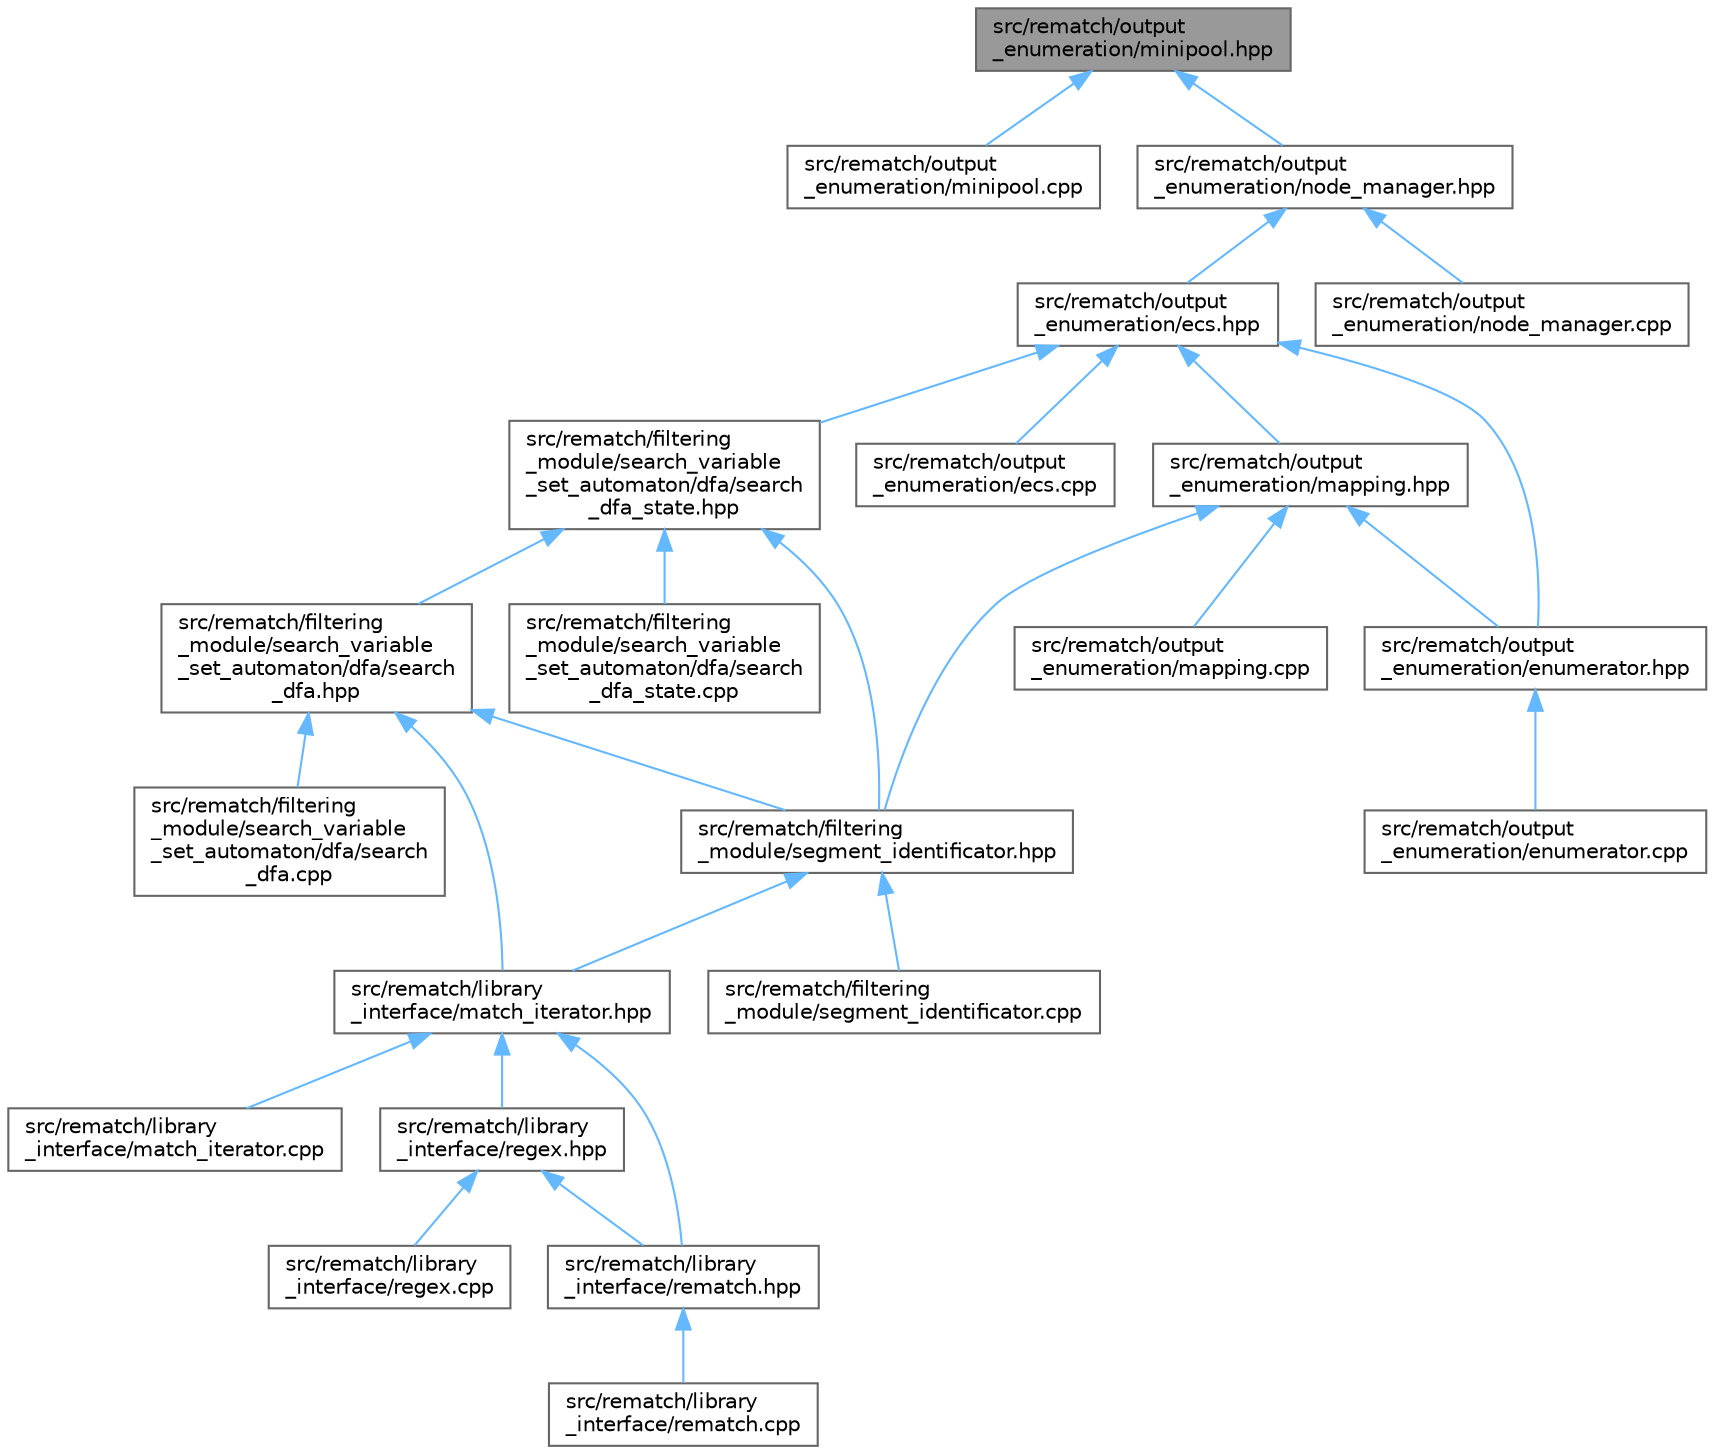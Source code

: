 digraph "src/rematch/output_enumeration/minipool.hpp"
{
 // LATEX_PDF_SIZE
  bgcolor="transparent";
  edge [fontname=Helvetica,fontsize=10,labelfontname=Helvetica,labelfontsize=10];
  node [fontname=Helvetica,fontsize=10,shape=box,height=0.2,width=0.4];
  Node1 [label="src/rematch/output\l_enumeration/minipool.hpp",height=0.2,width=0.4,color="gray40", fillcolor="grey60", style="filled", fontcolor="black",tooltip=" "];
  Node1 -> Node2 [dir="back",color="steelblue1",style="solid"];
  Node2 [label="src/rematch/output\l_enumeration/minipool.cpp",height=0.2,width=0.4,color="grey40", fillcolor="white", style="filled",URL="$d8/dfa/minipool_8cpp.html",tooltip=" "];
  Node1 -> Node3 [dir="back",color="steelblue1",style="solid"];
  Node3 [label="src/rematch/output\l_enumeration/node_manager.hpp",height=0.2,width=0.4,color="grey40", fillcolor="white", style="filled",URL="$d1/de4/node__manager_8hpp.html",tooltip=" "];
  Node3 -> Node4 [dir="back",color="steelblue1",style="solid"];
  Node4 [label="src/rematch/output\l_enumeration/ecs.hpp",height=0.2,width=0.4,color="grey40", fillcolor="white", style="filled",URL="$de/d8c/ecs_8hpp.html",tooltip=" "];
  Node4 -> Node5 [dir="back",color="steelblue1",style="solid"];
  Node5 [label="src/rematch/filtering\l_module/search_variable\l_set_automaton/dfa/search\l_dfa_state.hpp",height=0.2,width=0.4,color="grey40", fillcolor="white", style="filled",URL="$d4/d3a/search__dfa__state_8hpp.html",tooltip=" "];
  Node5 -> Node6 [dir="back",color="steelblue1",style="solid"];
  Node6 [label="src/rematch/filtering\l_module/search_variable\l_set_automaton/dfa/search\l_dfa.hpp",height=0.2,width=0.4,color="grey40", fillcolor="white", style="filled",URL="$de/db4/search__dfa_8hpp.html",tooltip=" "];
  Node6 -> Node7 [dir="back",color="steelblue1",style="solid"];
  Node7 [label="src/rematch/filtering\l_module/search_variable\l_set_automaton/dfa/search\l_dfa.cpp",height=0.2,width=0.4,color="grey40", fillcolor="white", style="filled",URL="$d8/dde/search__dfa_8cpp.html",tooltip=" "];
  Node6 -> Node8 [dir="back",color="steelblue1",style="solid"];
  Node8 [label="src/rematch/filtering\l_module/segment_identificator.hpp",height=0.2,width=0.4,color="grey40", fillcolor="white", style="filled",URL="$df/dd0/segment__identificator_8hpp.html",tooltip=" "];
  Node8 -> Node9 [dir="back",color="steelblue1",style="solid"];
  Node9 [label="src/rematch/filtering\l_module/segment_identificator.cpp",height=0.2,width=0.4,color="grey40", fillcolor="white", style="filled",URL="$d9/d43/segment__identificator_8cpp.html",tooltip=" "];
  Node8 -> Node10 [dir="back",color="steelblue1",style="solid"];
  Node10 [label="src/rematch/library\l_interface/match_iterator.hpp",height=0.2,width=0.4,color="grey40", fillcolor="white", style="filled",URL="$d4/dd5/match__iterator_8hpp.html",tooltip=" "];
  Node10 -> Node11 [dir="back",color="steelblue1",style="solid"];
  Node11 [label="src/rematch/library\l_interface/match_iterator.cpp",height=0.2,width=0.4,color="grey40", fillcolor="white", style="filled",URL="$d4/d17/match__iterator_8cpp.html",tooltip=" "];
  Node10 -> Node12 [dir="back",color="steelblue1",style="solid"];
  Node12 [label="src/rematch/library\l_interface/regex.hpp",height=0.2,width=0.4,color="grey40", fillcolor="white", style="filled",URL="$d6/d6f/regex_8hpp.html",tooltip=" "];
  Node12 -> Node13 [dir="back",color="steelblue1",style="solid"];
  Node13 [label="src/rematch/library\l_interface/regex.cpp",height=0.2,width=0.4,color="grey40", fillcolor="white", style="filled",URL="$d6/d85/regex_8cpp.html",tooltip=" "];
  Node12 -> Node14 [dir="back",color="steelblue1",style="solid"];
  Node14 [label="src/rematch/library\l_interface/rematch.hpp",height=0.2,width=0.4,color="grey40", fillcolor="white", style="filled",URL="$d8/d08/rematch_8hpp.html",tooltip=" "];
  Node14 -> Node15 [dir="back",color="steelblue1",style="solid"];
  Node15 [label="src/rematch/library\l_interface/rematch.cpp",height=0.2,width=0.4,color="grey40", fillcolor="white", style="filled",URL="$da/d8d/rematch_8cpp.html",tooltip=" "];
  Node10 -> Node14 [dir="back",color="steelblue1",style="solid"];
  Node6 -> Node10 [dir="back",color="steelblue1",style="solid"];
  Node5 -> Node16 [dir="back",color="steelblue1",style="solid"];
  Node16 [label="src/rematch/filtering\l_module/search_variable\l_set_automaton/dfa/search\l_dfa_state.cpp",height=0.2,width=0.4,color="grey40", fillcolor="white", style="filled",URL="$dd/d4c/search__dfa__state_8cpp.html",tooltip=" "];
  Node5 -> Node8 [dir="back",color="steelblue1",style="solid"];
  Node4 -> Node17 [dir="back",color="steelblue1",style="solid"];
  Node17 [label="src/rematch/output\l_enumeration/ecs.cpp",height=0.2,width=0.4,color="grey40", fillcolor="white", style="filled",URL="$df/d12/ecs_8cpp.html",tooltip=" "];
  Node4 -> Node18 [dir="back",color="steelblue1",style="solid"];
  Node18 [label="src/rematch/output\l_enumeration/enumerator.hpp",height=0.2,width=0.4,color="grey40", fillcolor="white", style="filled",URL="$d0/dcf/enumerator_8hpp.html",tooltip=" "];
  Node18 -> Node19 [dir="back",color="steelblue1",style="solid"];
  Node19 [label="src/rematch/output\l_enumeration/enumerator.cpp",height=0.2,width=0.4,color="grey40", fillcolor="white", style="filled",URL="$d0/d24/enumerator_8cpp.html",tooltip=" "];
  Node4 -> Node20 [dir="back",color="steelblue1",style="solid"];
  Node20 [label="src/rematch/output\l_enumeration/mapping.hpp",height=0.2,width=0.4,color="grey40", fillcolor="white", style="filled",URL="$d5/ddf/mapping_8hpp.html",tooltip=" "];
  Node20 -> Node8 [dir="back",color="steelblue1",style="solid"];
  Node20 -> Node18 [dir="back",color="steelblue1",style="solid"];
  Node20 -> Node21 [dir="back",color="steelblue1",style="solid"];
  Node21 [label="src/rematch/output\l_enumeration/mapping.cpp",height=0.2,width=0.4,color="grey40", fillcolor="white", style="filled",URL="$d3/d00/mapping_8cpp.html",tooltip=" "];
  Node3 -> Node22 [dir="back",color="steelblue1",style="solid"];
  Node22 [label="src/rematch/output\l_enumeration/node_manager.cpp",height=0.2,width=0.4,color="grey40", fillcolor="white", style="filled",URL="$d5/dc8/node__manager_8cpp.html",tooltip=" "];
}
